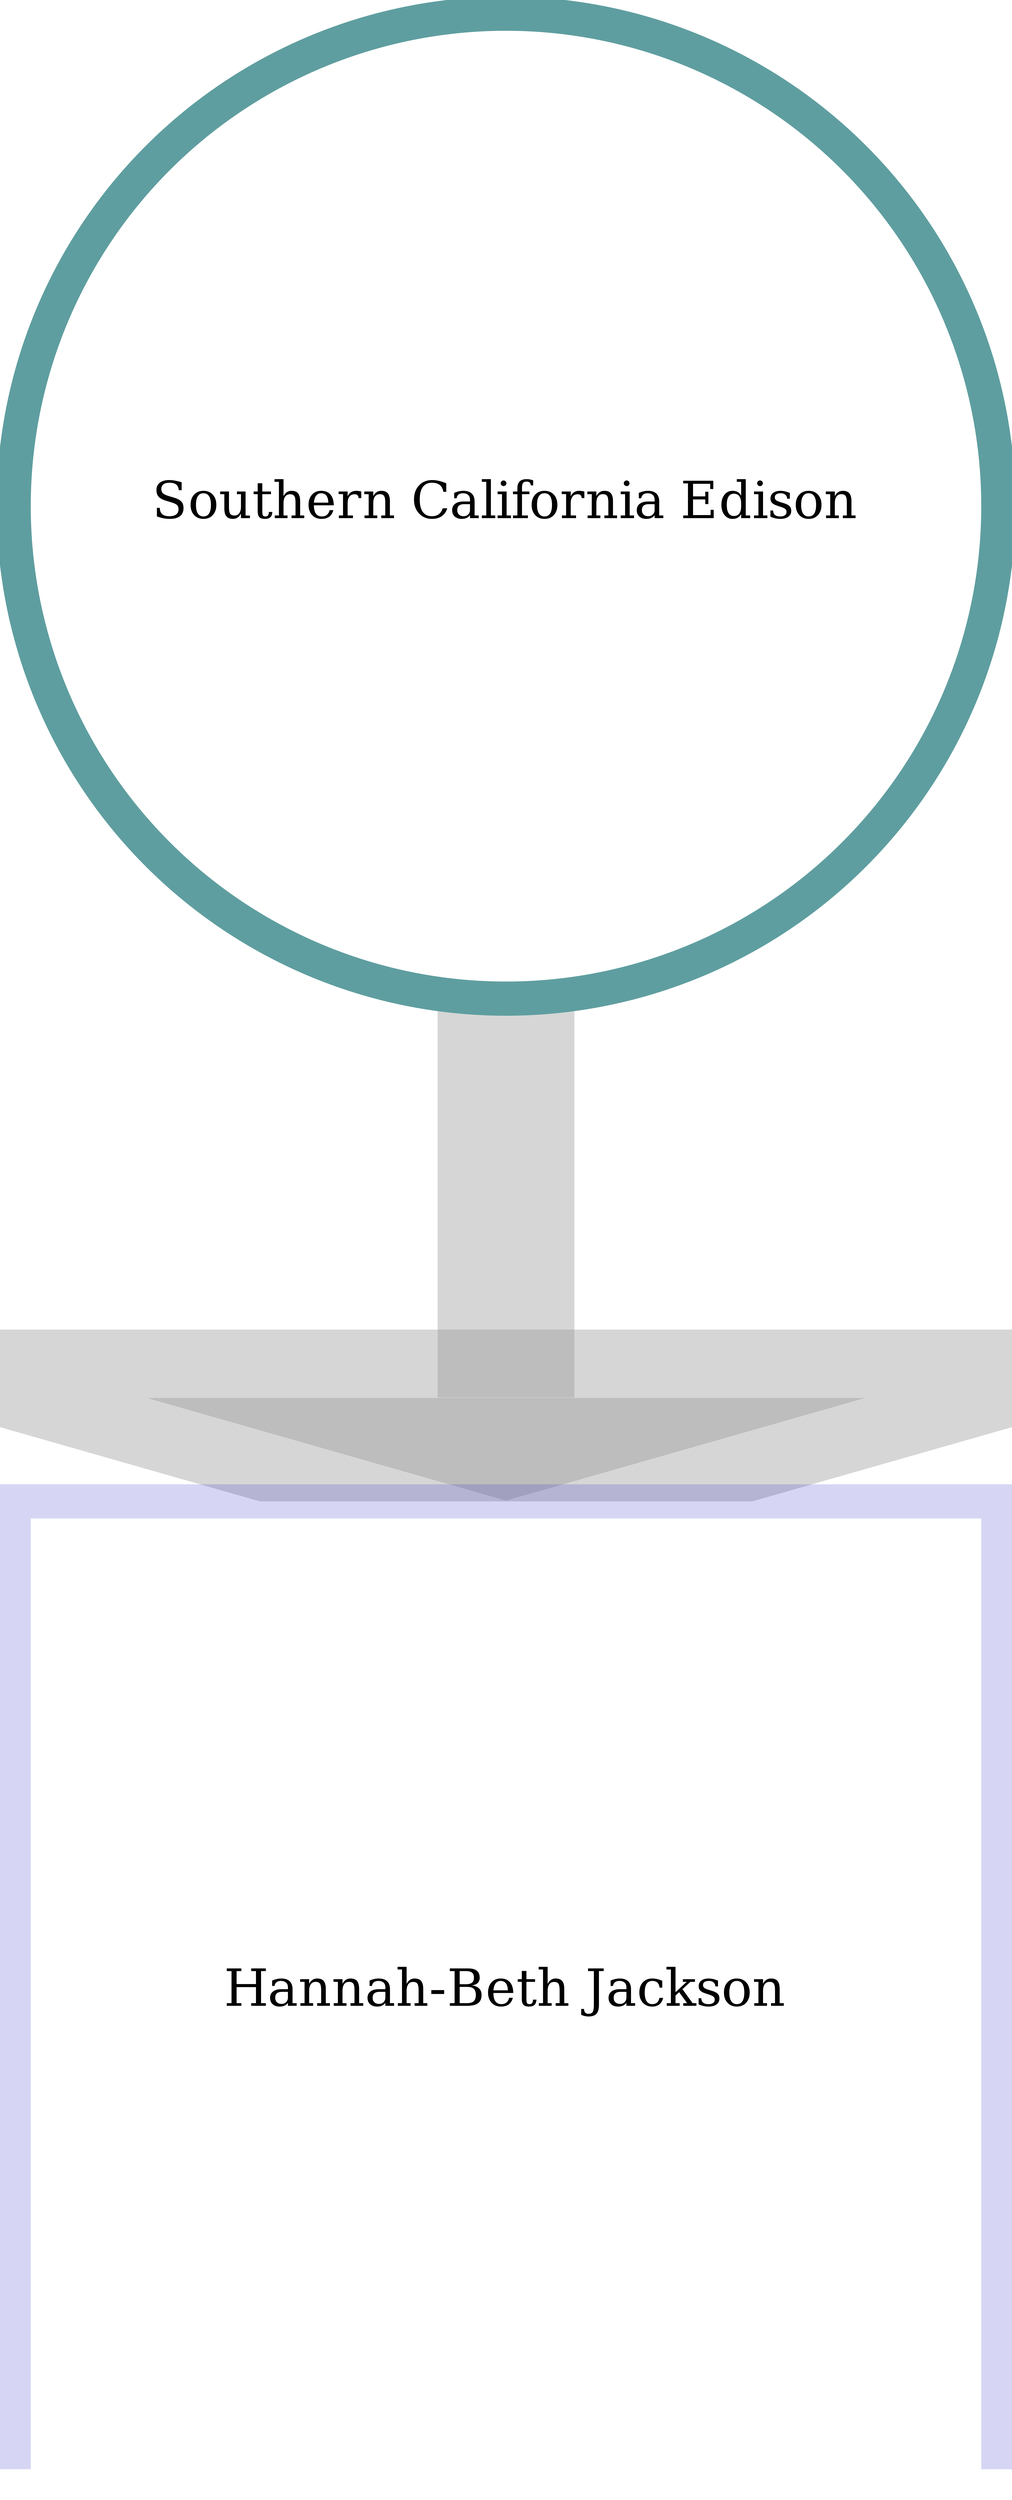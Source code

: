 digraph G {
	graph [outputorder=edgesfirst, truecolor=true, size="1000,1000!", dpi=96, bgcolor="#FFFFFF", splines=curved, epsilon="0.0", layoutEngine=neato, fontsize=90, fontcolor=blue, start=self];
	node [label="\N", style="setlinewidth(10), filled", fontsize=15, fixedsize=1, imagescale=true, regular=true];
	graph [bb="0,0,493.65,493.65"];
	29851 [label="Southern California Edison", width=4, href=a, transaction_id=f497378d0f5d5e05710a654e65969c75, company_id=29851, company_name="Southern California Edison", amount="250.00", recipient_ext_id=15345, industry=Unknown, image="../www/com_images/c127.png", sitecode=coal, contributor_type=I, id=29851, total_dollars="250.00", type=donors, value="250.00", dir="/home/dameat/public_html/state_dem/njq/NodeViz", color=cadetblue, shape=circle, fillcolor="#ffffff", tooltip="Southern California Edison (Gave $250)", label_zoom_level=8, click="this.selectNode('29851'); this.panToNode('29851');", target=29851, pos="145,145", height=4];
	15345 [label="Hannah-Beth Jackson", width=4, href=a, image="../www/can_images/unknownCandidate.jpg", id=15345, total_dollars=250, type=candidates, value=250, color="#3333cc33", shape=square, fillcolor="#ffffff", tooltip="Hannah-Beth Jackson (Received $250)", label_zoom_level=6, click="this.selectNode('15345'); this.panToNode('15345');", target=15345, state=CA, term=2012, district="CA-19", party=D, candidate_name="Hannah-Beth Jackson", pos="348.65,348.65", height=4];
	29851 -> 15345 [len=4, style="setlinewidth(40)", labelfloat=true, arrowhead=normal, arrowsize=3, color="#99999966", fontsize=15, minlen=4, href=a, weight="250.00", toId=15345, fromId=29851, value="250.00", id="15345_29851", type=donations, tooltip="$250 from Southern California Edison to Hannah-Beth Jackson", target="15345_29851", pos="e,247.42,247.42 247.12,247.12 247.17,247.17 247.22,247.22 247.27,247.27"];
}
